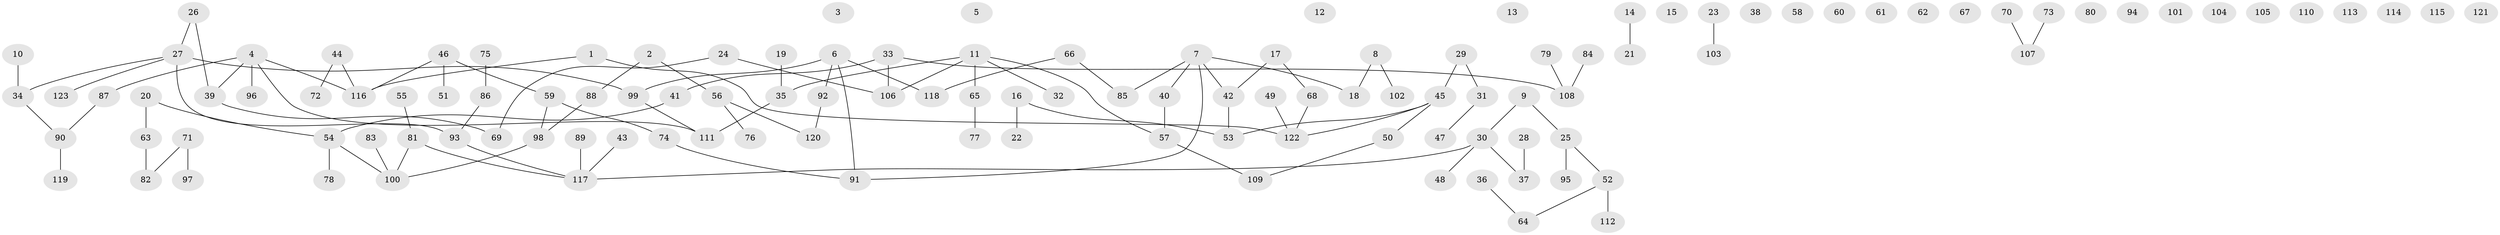 // coarse degree distribution, {4: 0.12, 2: 0.36, 1: 0.22, 3: 0.26, 5: 0.04}
// Generated by graph-tools (version 1.1) at 2025/35/03/04/25 23:35:48]
// undirected, 123 vertices, 110 edges
graph export_dot {
  node [color=gray90,style=filled];
  1;
  2;
  3;
  4;
  5;
  6;
  7;
  8;
  9;
  10;
  11;
  12;
  13;
  14;
  15;
  16;
  17;
  18;
  19;
  20;
  21;
  22;
  23;
  24;
  25;
  26;
  27;
  28;
  29;
  30;
  31;
  32;
  33;
  34;
  35;
  36;
  37;
  38;
  39;
  40;
  41;
  42;
  43;
  44;
  45;
  46;
  47;
  48;
  49;
  50;
  51;
  52;
  53;
  54;
  55;
  56;
  57;
  58;
  59;
  60;
  61;
  62;
  63;
  64;
  65;
  66;
  67;
  68;
  69;
  70;
  71;
  72;
  73;
  74;
  75;
  76;
  77;
  78;
  79;
  80;
  81;
  82;
  83;
  84;
  85;
  86;
  87;
  88;
  89;
  90;
  91;
  92;
  93;
  94;
  95;
  96;
  97;
  98;
  99;
  100;
  101;
  102;
  103;
  104;
  105;
  106;
  107;
  108;
  109;
  110;
  111;
  112;
  113;
  114;
  115;
  116;
  117;
  118;
  119;
  120;
  121;
  122;
  123;
  1 -- 116;
  1 -- 122;
  2 -- 56;
  2 -- 88;
  4 -- 39;
  4 -- 87;
  4 -- 96;
  4 -- 111;
  4 -- 116;
  6 -- 91;
  6 -- 92;
  6 -- 99;
  6 -- 118;
  7 -- 18;
  7 -- 40;
  7 -- 42;
  7 -- 85;
  7 -- 91;
  8 -- 18;
  8 -- 102;
  9 -- 25;
  9 -- 30;
  10 -- 34;
  11 -- 32;
  11 -- 35;
  11 -- 57;
  11 -- 65;
  11 -- 106;
  14 -- 21;
  16 -- 22;
  16 -- 53;
  17 -- 42;
  17 -- 68;
  19 -- 35;
  20 -- 54;
  20 -- 63;
  23 -- 103;
  24 -- 69;
  24 -- 106;
  25 -- 52;
  25 -- 95;
  26 -- 27;
  26 -- 39;
  27 -- 34;
  27 -- 93;
  27 -- 99;
  27 -- 123;
  28 -- 37;
  29 -- 31;
  29 -- 45;
  30 -- 37;
  30 -- 48;
  30 -- 117;
  31 -- 47;
  33 -- 41;
  33 -- 106;
  33 -- 108;
  34 -- 90;
  35 -- 111;
  36 -- 64;
  39 -- 69;
  40 -- 57;
  41 -- 54;
  42 -- 53;
  43 -- 117;
  44 -- 72;
  44 -- 116;
  45 -- 50;
  45 -- 53;
  45 -- 122;
  46 -- 51;
  46 -- 59;
  46 -- 116;
  49 -- 122;
  50 -- 109;
  52 -- 64;
  52 -- 112;
  54 -- 78;
  54 -- 100;
  55 -- 81;
  56 -- 76;
  56 -- 120;
  57 -- 109;
  59 -- 74;
  59 -- 98;
  63 -- 82;
  65 -- 77;
  66 -- 85;
  66 -- 118;
  68 -- 122;
  70 -- 107;
  71 -- 82;
  71 -- 97;
  73 -- 107;
  74 -- 91;
  75 -- 86;
  79 -- 108;
  81 -- 100;
  81 -- 117;
  83 -- 100;
  84 -- 108;
  86 -- 93;
  87 -- 90;
  88 -- 98;
  89 -- 117;
  90 -- 119;
  92 -- 120;
  93 -- 117;
  98 -- 100;
  99 -- 111;
}

